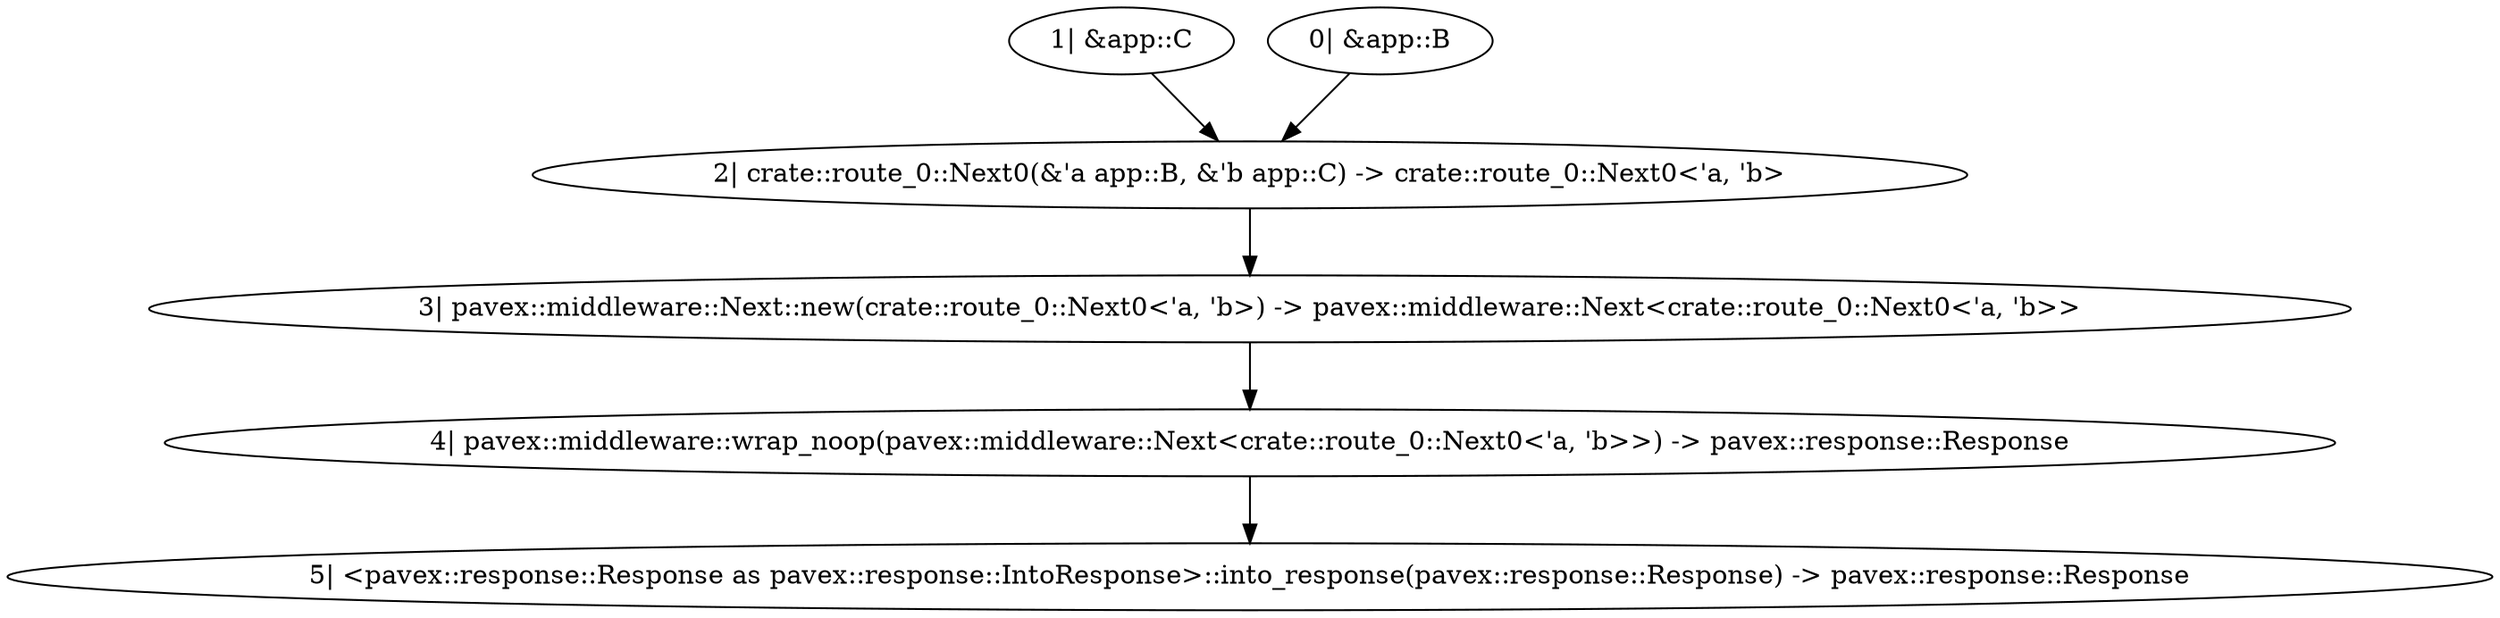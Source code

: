 digraph "GET / - 0" {
    0 [ label = "4| pavex::middleware::wrap_noop(pavex::middleware::Next<crate::route_0::Next0<'a, 'b>>) -> pavex::response::Response"]
    1 [ label = "3| pavex::middleware::Next::new(crate::route_0::Next0<'a, 'b>) -> pavex::middleware::Next<crate::route_0::Next0<'a, 'b>>"]
    2 [ label = "2| crate::route_0::Next0(&'a app::B, &'b app::C) -> crate::route_0::Next0<'a, 'b>"]
    3 [ label = "1| &app::C"]
    5 [ label = "5| <pavex::response::Response as pavex::response::IntoResponse>::into_response(pavex::response::Response) -> pavex::response::Response"]
    6 [ label = "0| &app::B"]
    1 -> 0 [ ]
    2 -> 1 [ ]
    3 -> 2 [ ]
    0 -> 5 [ ]
    6 -> 2 [ ]
}

digraph "GET / - 1" {
    0 [ label = "2| app::handler(&app::C, &app::B) -> pavex::response::Response"]
    1 [ label = "1| &app::B"]
    3 [ label = "3| <pavex::response::Response as pavex::response::IntoResponse>::into_response(pavex::response::Response) -> pavex::response::Response"]
    4 [ label = "0| &app::C"]
    1 -> 0 [ ]
    0 -> 3 [ ]
    4 -> 0 [ ]
}

digraph "* / - 0" {
    0 [ label = "3| pavex::middleware::wrap_noop(pavex::middleware::Next<crate::route_1::Next0<'a>>) -> pavex::response::Response"]
    1 [ label = "2| pavex::middleware::Next::new(crate::route_1::Next0<'a>) -> pavex::middleware::Next<crate::route_1::Next0<'a>>"]
    2 [ label = "1| crate::route_1::Next0(&'a pavex::router::AllowedMethods) -> crate::route_1::Next0<'a>"]
    4 [ label = "4| <pavex::response::Response as pavex::response::IntoResponse>::into_response(pavex::response::Response) -> pavex::response::Response"]
    5 [ label = "0| &pavex::router::AllowedMethods"]
    1 -> 0 [ ]
    2 -> 1 [ ]
    0 -> 4 [ ]
    5 -> 2 [ ]
}

digraph "* / - 1" {
    0 [ label = "1| pavex::router::default_fallback(&pavex::router::AllowedMethods) -> pavex::response::Response"]
    2 [ label = "2| <pavex::response::Response as pavex::response::IntoResponse>::into_response(pavex::response::Response) -> pavex::response::Response"]
    3 [ label = "0| &pavex::router::AllowedMethods"]
    0 -> 2 [ ]
    3 -> 0 [ ]
}

digraph app_state {
    0 [ label = "14| crate::ApplicationState(app::C, app::B) -> crate::ApplicationState"]
    1 [ label = "13| core::prelude::rust_2015::Result<app::C, pavex::Error> -> app::C"]
    2 [ label = "7| app::b(app::A) -> app::B"]
    3 [ label = "2| core::prelude::rust_2015::Result<app::A, pavex::Error> -> app::A"]
    4 [ label = "0| app::a() -> core::prelude::rust_2015::Result<app::A, pavex::Error>"]
    5 [ label = "8| app::c(app::A) -> core::prelude::rust_2015::Result<app::C, pavex::Error>"]
    6 [ label = "15| core::result::Result::Ok(crate::ApplicationState) -> core::result::Result<crate::ApplicationState, crate::ApplicationStateError>"]
    7 [ label = "3| core::prelude::rust_2015::Result<app::A, pavex::Error> -> pavex::Error"]
    8 [ label = "10| core::prelude::rust_2015::Result<app::C, pavex::Error> -> pavex::Error"]
    9 [ label = "4| crate::ApplicationStateError::A(pavex::Error) -> crate::ApplicationStateError"]
    10 [ label = "11| crate::ApplicationStateError::C(pavex::Error) -> crate::ApplicationStateError"]
    11 [ label = "5| core::result::Result::Err(crate::ApplicationStateError) -> core::result::Result<crate::ApplicationState, crate::ApplicationStateError>"]
    12 [ label = "12| core::result::Result::Err(crate::ApplicationStateError) -> core::result::Result<crate::ApplicationState, crate::ApplicationStateError>"]
    13 [ label = "1| `match`"]
    14 [ label = "9| `match`"]
    15 [ label = "6| <app::A as core::clone::Clone>::clone(&app::A) -> app::A"]
    2 -> 0 [ ]
    13 -> 7 [ ]
    1 -> 0 [ ]
    14 -> 8 [ ]
    3 -> 5 [ ]
    14 -> 1 [ ]
    13 -> 3 [ ]
    0 -> 6 [ ]
    8 -> 10 [ ]
    7 -> 9 [ ]
    10 -> 12 [ ]
    9 -> 11 [ ]
    4 -> 13 [ ]
    5 -> 14 [ ]
    3 -> 15 [ label = "&"]
    15 -> 2 [ ]
}